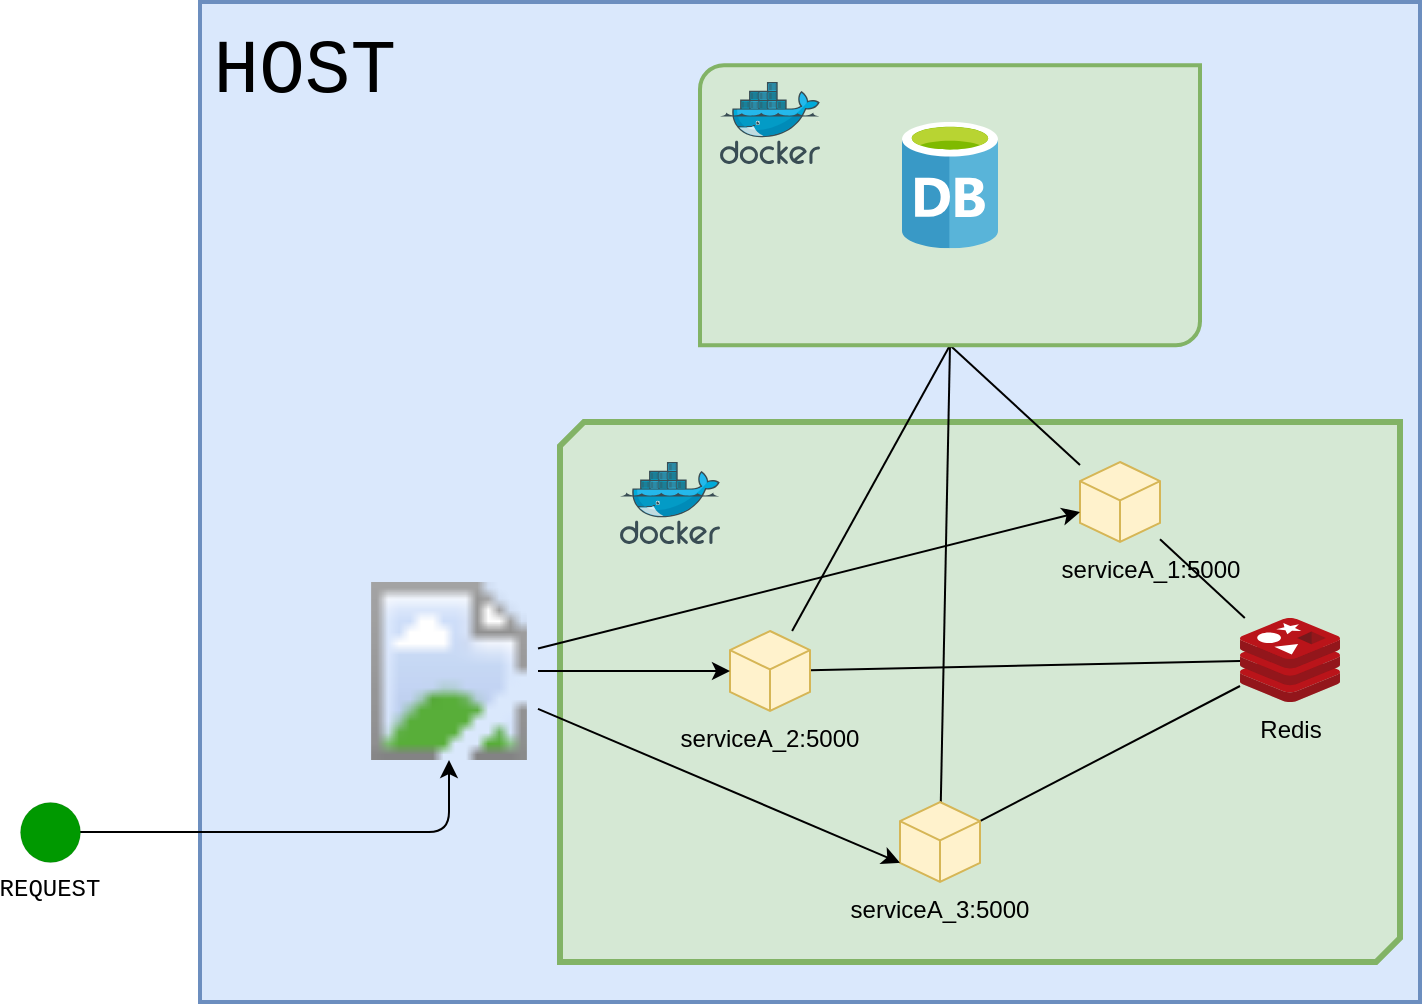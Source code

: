 <mxfile version="20.5.1" type="device"><diagram id="W0XPu2aQFCLW2Vl4ljsa" name="Page-1"><mxGraphModel dx="866" dy="423" grid="1" gridSize="10" guides="1" tooltips="1" connect="1" arrows="1" fold="1" page="1" pageScale="1" pageWidth="1200" pageHeight="1920" math="0" shadow="0"><root><mxCell id="0"/><mxCell id="1" parent="0"/><mxCell id="o8whJhSM08FFgl2XMm49-18" value="HOST" style="rounded=0;shadow=0;labelBackgroundColor=none;labelBorderColor=none;fillStyle=solid;strokeWidth=2;fontFamily=Courier New;fontSize=38;fillColor=#dae8fc;labelPosition=left;verticalLabelPosition=top;align=right;verticalAlign=bottom;strokeColor=#6c8ebf;whiteSpace=wrap;spacingBottom=-60;spacingLeft=0;spacingRight=-100;" parent="1" vertex="1"><mxGeometry x="170" y="150" width="610" height="500" as="geometry"/></mxCell><mxCell id="o8whJhSM08FFgl2XMm49-24" value="" style="verticalLabelPosition=bottom;verticalAlign=top;html=1;shape=mxgraph.basic.diag_snip_rect;dx=6;shadow=0;labelBackgroundColor=none;labelBorderColor=none;fillStyle=solid;strokeColor=#82b366;strokeWidth=3;fontFamily=Courier New;fontSize=38;fillColor=#d5e8d4;" parent="1" vertex="1"><mxGeometry x="350" y="360" width="420" height="270" as="geometry"/></mxCell><mxCell id="o8whJhSM08FFgl2XMm49-25" style="edgeStyle=orthogonalEdgeStyle;orthogonalLoop=1;jettySize=auto;html=1;fontFamily=Courier New;fontSize=38;fontColor=default;endArrow=classic;endFill=1;" parent="1" source="o8whJhSM08FFgl2XMm49-17" target="o8whJhSM08FFgl2XMm49-23" edge="1"><mxGeometry relative="1" as="geometry"/></mxCell><mxCell id="o8whJhSM08FFgl2XMm49-17" value="REQUEST" style="ellipse;whiteSpace=wrap;html=1;aspect=fixed;shadow=0;labelBackgroundColor=none;labelBorderColor=none;fillStyle=solid;strokeWidth=0;fontFamily=Courier New;fontSize=12;fontColor=#000000;fillColor=#009900;labelPosition=center;verticalLabelPosition=bottom;align=center;verticalAlign=top;" parent="1" vertex="1"><mxGeometry x="80" y="550" width="30" height="30" as="geometry"/></mxCell><mxCell id="o8whJhSM08FFgl2XMm49-56" style="edgeStyle=none;orthogonalLoop=1;jettySize=auto;html=1;fontFamily=Courier New;fontSize=38;fontColor=default;endArrow=none;endFill=0;" parent="1" source="o8whJhSM08FFgl2XMm49-7" target="o8whJhSM08FFgl2XMm49-15" edge="1"><mxGeometry relative="1" as="geometry"/></mxCell><mxCell id="o8whJhSM08FFgl2XMm49-58" style="orthogonalLoop=1;jettySize=auto;html=1;fontFamily=Courier New;fontSize=38;fontColor=default;entryX=0.5;entryY=1;entryDx=0;entryDy=0;entryPerimeter=0;endArrow=none;endFill=0;" parent="1" source="o8whJhSM08FFgl2XMm49-7" target="o8whJhSM08FFgl2XMm49-57" edge="1"><mxGeometry relative="1" as="geometry"/></mxCell><mxCell id="o8whJhSM08FFgl2XMm49-7" value="serviceA_1:5000" style="shape=mxgraph.basic.isocube;isoAngle=15;labelPosition=center;verticalLabelPosition=bottom;align=center;verticalAlign=top;fillColor=#fff2cc;strokeColor=#d6b656;rounded=0;spacingRight=-31;" parent="1" vertex="1"><mxGeometry x="610" y="380" width="40" height="40" as="geometry"/></mxCell><mxCell id="o8whJhSM08FFgl2XMm49-55" style="edgeStyle=none;orthogonalLoop=1;jettySize=auto;html=1;fontFamily=Courier New;fontSize=38;fontColor=default;endArrow=none;endFill=0;" parent="1" source="o8whJhSM08FFgl2XMm49-10" target="o8whJhSM08FFgl2XMm49-15" edge="1"><mxGeometry relative="1" as="geometry"/></mxCell><mxCell id="o8whJhSM08FFgl2XMm49-59" style="orthogonalLoop=1;jettySize=auto;html=1;entryX=0.5;entryY=1;entryDx=0;entryDy=0;entryPerimeter=0;fontFamily=Courier New;fontSize=38;fontColor=default;endArrow=none;endFill=0;" parent="1" source="o8whJhSM08FFgl2XMm49-10" target="o8whJhSM08FFgl2XMm49-57" edge="1"><mxGeometry relative="1" as="geometry"/></mxCell><mxCell id="o8whJhSM08FFgl2XMm49-10" value="serviceA_2:5000" style="shape=mxgraph.basic.isocube;isoAngle=15;labelPosition=center;verticalLabelPosition=bottom;align=center;verticalAlign=top;fillColor=#fff2cc;strokeColor=#d6b656;rounded=0;" parent="1" vertex="1"><mxGeometry x="435" y="464.5" width="40" height="40" as="geometry"/></mxCell><mxCell id="o8whJhSM08FFgl2XMm49-15" value="Redis" style="aspect=fixed;html=1;points=[];align=center;image;fontSize=12;image=img/lib/mscae/Cache_Redis_Product.svg;labelBackgroundColor=none;" parent="1" vertex="1"><mxGeometry x="690" y="458" width="50" height="42" as="geometry"/></mxCell><mxCell id="o8whJhSM08FFgl2XMm49-52" style="edgeStyle=none;orthogonalLoop=1;jettySize=auto;html=1;fontFamily=Courier New;fontSize=38;fontColor=default;endArrow=none;endFill=0;" parent="1" source="o8whJhSM08FFgl2XMm49-12" target="o8whJhSM08FFgl2XMm49-15" edge="1"><mxGeometry relative="1" as="geometry"/></mxCell><mxCell id="o8whJhSM08FFgl2XMm49-60" style="orthogonalLoop=1;jettySize=auto;html=1;fontFamily=Courier New;fontSize=38;fontColor=default;entryX=0.5;entryY=1;entryDx=0;entryDy=0;entryPerimeter=0;endArrow=none;endFill=0;" parent="1" source="o8whJhSM08FFgl2XMm49-12" target="o8whJhSM08FFgl2XMm49-57" edge="1"><mxGeometry relative="1" as="geometry"><mxPoint x="550" y="330" as="targetPoint"/></mxGeometry></mxCell><mxCell id="o8whJhSM08FFgl2XMm49-12" value="serviceA_3:5000" style="shape=mxgraph.basic.isocube;isoAngle=15;labelPosition=center;verticalLabelPosition=bottom;align=center;verticalAlign=top;fillColor=#fff2cc;strokeColor=#d6b656;rounded=0;" parent="1" vertex="1"><mxGeometry x="520" y="550" width="40" height="40" as="geometry"/></mxCell><mxCell id="o8whJhSM08FFgl2XMm49-49" value="" style="edgeStyle=none;orthogonalLoop=1;jettySize=auto;html=1;fontFamily=Courier New;fontSize=38;fontColor=default;" parent="1" source="o8whJhSM08FFgl2XMm49-23" target="o8whJhSM08FFgl2XMm49-10" edge="1"><mxGeometry relative="1" as="geometry"/></mxCell><mxCell id="o8whJhSM08FFgl2XMm49-50" style="edgeStyle=none;orthogonalLoop=1;jettySize=auto;html=1;fontFamily=Courier New;fontSize=38;fontColor=default;" parent="1" source="o8whJhSM08FFgl2XMm49-23" target="o8whJhSM08FFgl2XMm49-7" edge="1"><mxGeometry relative="1" as="geometry"/></mxCell><mxCell id="o8whJhSM08FFgl2XMm49-57" value="" style="verticalLabelPosition=bottom;verticalAlign=top;html=1;shape=mxgraph.basic.diag_round_rect;dx=6;shadow=0;labelBackgroundColor=none;labelBorderColor=none;fillStyle=solid;strokeColor=#82b366;strokeWidth=2;fontFamily=Courier New;fontSize=38;fillColor=#d5e8d4;" parent="1" vertex="1"><mxGeometry x="420" y="181.58" width="250" height="140" as="geometry"/></mxCell><mxCell id="o8whJhSM08FFgl2XMm49-51" style="edgeStyle=none;orthogonalLoop=1;jettySize=auto;html=1;entryX=0;entryY=0;entryDx=0;entryDy=30.397;entryPerimeter=0;fontFamily=Courier New;fontSize=38;fontColor=default;" parent="1" source="o8whJhSM08FFgl2XMm49-23" target="o8whJhSM08FFgl2XMm49-12" edge="1"><mxGeometry relative="1" as="geometry"/></mxCell><mxCell id="o8whJhSM08FFgl2XMm49-23" value="" style="shape=image;html=1;verticalLabelPosition=bottom;verticalAlign=top;imageAspect=1;aspect=fixed;image=https://assets.website-files.com/627ba6588811eca90ffd6f2a/6282a6b3ace7192d4c5a7d5c_nginx.png;shadow=0;labelBackgroundColor=none;labelBorderColor=none;fillStyle=solid;strokeColor=#0000FF;strokeWidth=0;fontFamily=Courier New;fontSize=38;fontColor=default;fillColor=none;" parent="1" vertex="1"><mxGeometry x="250" y="440" width="89" height="89" as="geometry"/></mxCell><mxCell id="o8whJhSM08FFgl2XMm49-36" value="" style="aspect=fixed;html=1;points=[];align=center;image;fontSize=12;image=img/lib/mscae/Docker.svg;shadow=0;labelBackgroundColor=none;labelBorderColor=none;fillStyle=solid;strokeColor=#000000;strokeWidth=2;fontFamily=Courier New;fontColor=default;fillColor=none;" parent="1" vertex="1"><mxGeometry x="380" y="380" width="50" height="41" as="geometry"/></mxCell><mxCell id="o8whJhSM08FFgl2XMm49-13" value="" style="aspect=fixed;html=1;points=[];align=center;image;fontSize=12;image=img/lib/mscae/Database_General.svg;" parent="1" vertex="1"><mxGeometry x="521" y="210" width="48" height="63.16" as="geometry"/></mxCell><mxCell id="o8whJhSM08FFgl2XMm49-61" value="" style="aspect=fixed;html=1;points=[];align=center;image;fontSize=12;image=img/lib/mscae/Docker.svg;shadow=0;labelBackgroundColor=none;labelBorderColor=none;fillStyle=solid;strokeColor=#000000;strokeWidth=2;fontFamily=Courier New;fontColor=default;fillColor=none;" parent="1" vertex="1"><mxGeometry x="430" y="190" width="50" height="41" as="geometry"/></mxCell></root></mxGraphModel></diagram></mxfile>